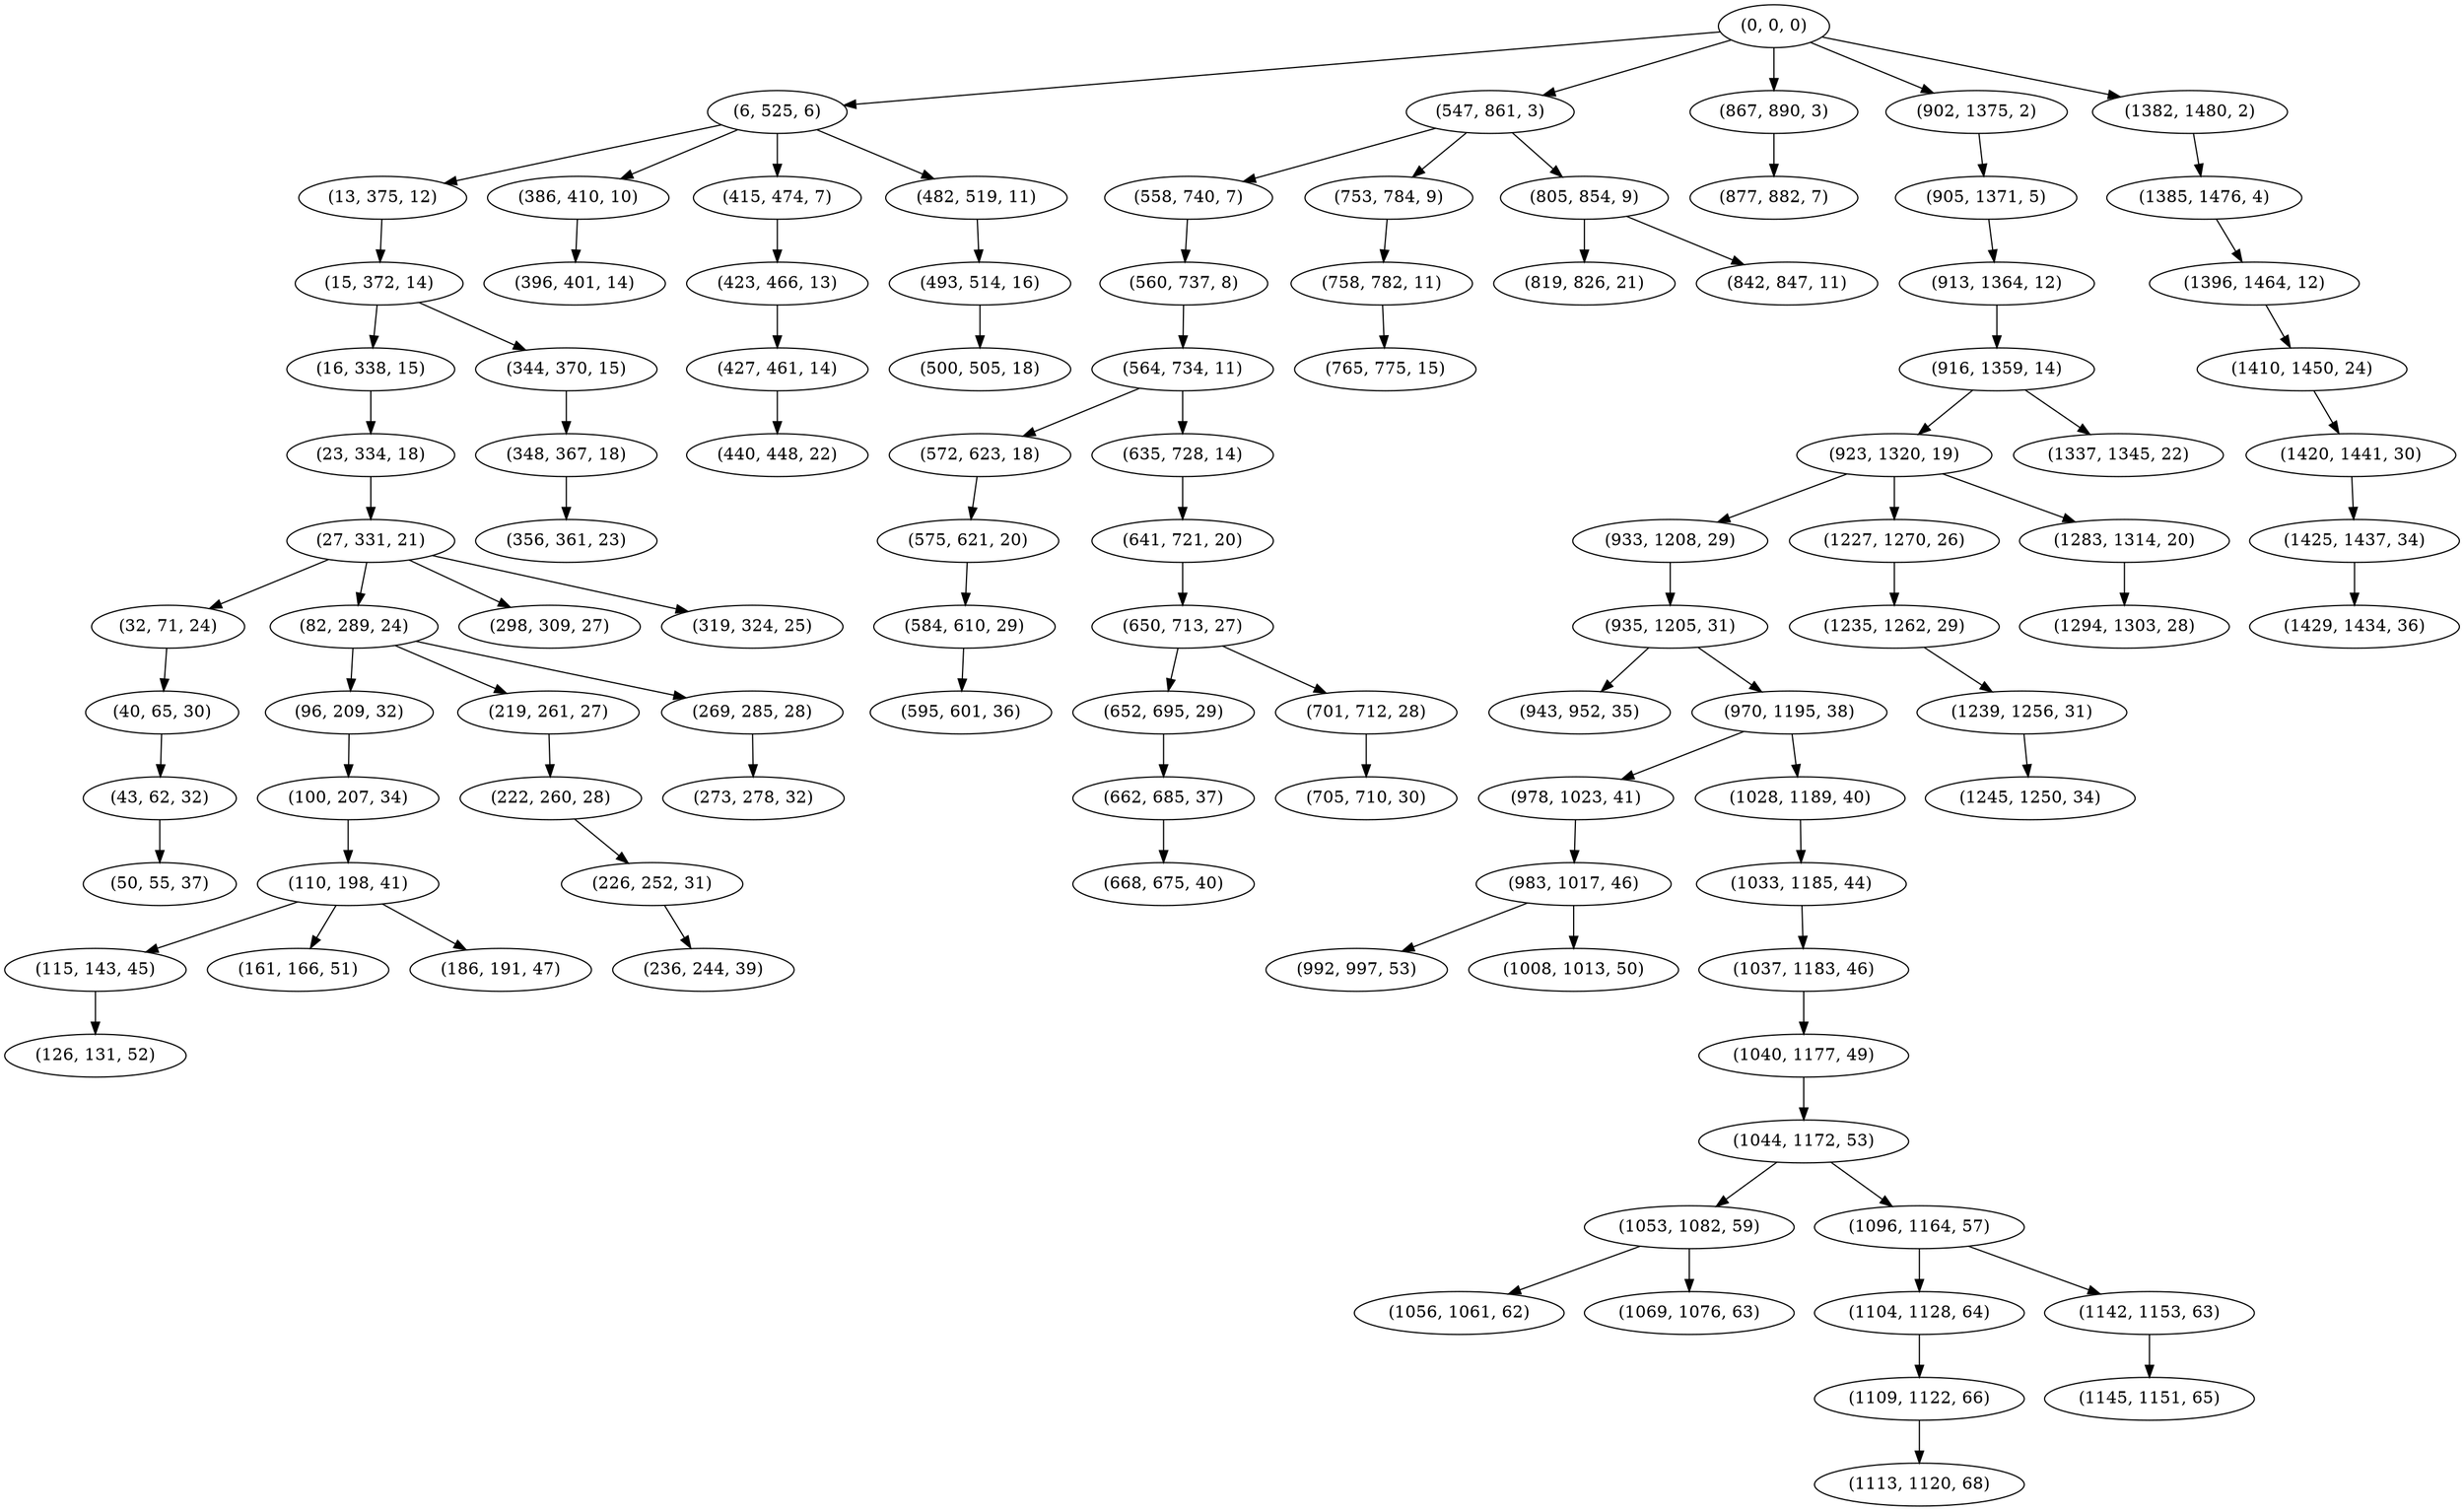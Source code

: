 digraph tree {
    "(0, 0, 0)";
    "(6, 525, 6)";
    "(13, 375, 12)";
    "(15, 372, 14)";
    "(16, 338, 15)";
    "(23, 334, 18)";
    "(27, 331, 21)";
    "(32, 71, 24)";
    "(40, 65, 30)";
    "(43, 62, 32)";
    "(50, 55, 37)";
    "(82, 289, 24)";
    "(96, 209, 32)";
    "(100, 207, 34)";
    "(110, 198, 41)";
    "(115, 143, 45)";
    "(126, 131, 52)";
    "(161, 166, 51)";
    "(186, 191, 47)";
    "(219, 261, 27)";
    "(222, 260, 28)";
    "(226, 252, 31)";
    "(236, 244, 39)";
    "(269, 285, 28)";
    "(273, 278, 32)";
    "(298, 309, 27)";
    "(319, 324, 25)";
    "(344, 370, 15)";
    "(348, 367, 18)";
    "(356, 361, 23)";
    "(386, 410, 10)";
    "(396, 401, 14)";
    "(415, 474, 7)";
    "(423, 466, 13)";
    "(427, 461, 14)";
    "(440, 448, 22)";
    "(482, 519, 11)";
    "(493, 514, 16)";
    "(500, 505, 18)";
    "(547, 861, 3)";
    "(558, 740, 7)";
    "(560, 737, 8)";
    "(564, 734, 11)";
    "(572, 623, 18)";
    "(575, 621, 20)";
    "(584, 610, 29)";
    "(595, 601, 36)";
    "(635, 728, 14)";
    "(641, 721, 20)";
    "(650, 713, 27)";
    "(652, 695, 29)";
    "(662, 685, 37)";
    "(668, 675, 40)";
    "(701, 712, 28)";
    "(705, 710, 30)";
    "(753, 784, 9)";
    "(758, 782, 11)";
    "(765, 775, 15)";
    "(805, 854, 9)";
    "(819, 826, 21)";
    "(842, 847, 11)";
    "(867, 890, 3)";
    "(877, 882, 7)";
    "(902, 1375, 2)";
    "(905, 1371, 5)";
    "(913, 1364, 12)";
    "(916, 1359, 14)";
    "(923, 1320, 19)";
    "(933, 1208, 29)";
    "(935, 1205, 31)";
    "(943, 952, 35)";
    "(970, 1195, 38)";
    "(978, 1023, 41)";
    "(983, 1017, 46)";
    "(992, 997, 53)";
    "(1008, 1013, 50)";
    "(1028, 1189, 40)";
    "(1033, 1185, 44)";
    "(1037, 1183, 46)";
    "(1040, 1177, 49)";
    "(1044, 1172, 53)";
    "(1053, 1082, 59)";
    "(1056, 1061, 62)";
    "(1069, 1076, 63)";
    "(1096, 1164, 57)";
    "(1104, 1128, 64)";
    "(1109, 1122, 66)";
    "(1113, 1120, 68)";
    "(1142, 1153, 63)";
    "(1145, 1151, 65)";
    "(1227, 1270, 26)";
    "(1235, 1262, 29)";
    "(1239, 1256, 31)";
    "(1245, 1250, 34)";
    "(1283, 1314, 20)";
    "(1294, 1303, 28)";
    "(1337, 1345, 22)";
    "(1382, 1480, 2)";
    "(1385, 1476, 4)";
    "(1396, 1464, 12)";
    "(1410, 1450, 24)";
    "(1420, 1441, 30)";
    "(1425, 1437, 34)";
    "(1429, 1434, 36)";
    "(0, 0, 0)" -> "(6, 525, 6)";
    "(0, 0, 0)" -> "(547, 861, 3)";
    "(0, 0, 0)" -> "(867, 890, 3)";
    "(0, 0, 0)" -> "(902, 1375, 2)";
    "(0, 0, 0)" -> "(1382, 1480, 2)";
    "(6, 525, 6)" -> "(13, 375, 12)";
    "(6, 525, 6)" -> "(386, 410, 10)";
    "(6, 525, 6)" -> "(415, 474, 7)";
    "(6, 525, 6)" -> "(482, 519, 11)";
    "(13, 375, 12)" -> "(15, 372, 14)";
    "(15, 372, 14)" -> "(16, 338, 15)";
    "(15, 372, 14)" -> "(344, 370, 15)";
    "(16, 338, 15)" -> "(23, 334, 18)";
    "(23, 334, 18)" -> "(27, 331, 21)";
    "(27, 331, 21)" -> "(32, 71, 24)";
    "(27, 331, 21)" -> "(82, 289, 24)";
    "(27, 331, 21)" -> "(298, 309, 27)";
    "(27, 331, 21)" -> "(319, 324, 25)";
    "(32, 71, 24)" -> "(40, 65, 30)";
    "(40, 65, 30)" -> "(43, 62, 32)";
    "(43, 62, 32)" -> "(50, 55, 37)";
    "(82, 289, 24)" -> "(96, 209, 32)";
    "(82, 289, 24)" -> "(219, 261, 27)";
    "(82, 289, 24)" -> "(269, 285, 28)";
    "(96, 209, 32)" -> "(100, 207, 34)";
    "(100, 207, 34)" -> "(110, 198, 41)";
    "(110, 198, 41)" -> "(115, 143, 45)";
    "(110, 198, 41)" -> "(161, 166, 51)";
    "(110, 198, 41)" -> "(186, 191, 47)";
    "(115, 143, 45)" -> "(126, 131, 52)";
    "(219, 261, 27)" -> "(222, 260, 28)";
    "(222, 260, 28)" -> "(226, 252, 31)";
    "(226, 252, 31)" -> "(236, 244, 39)";
    "(269, 285, 28)" -> "(273, 278, 32)";
    "(344, 370, 15)" -> "(348, 367, 18)";
    "(348, 367, 18)" -> "(356, 361, 23)";
    "(386, 410, 10)" -> "(396, 401, 14)";
    "(415, 474, 7)" -> "(423, 466, 13)";
    "(423, 466, 13)" -> "(427, 461, 14)";
    "(427, 461, 14)" -> "(440, 448, 22)";
    "(482, 519, 11)" -> "(493, 514, 16)";
    "(493, 514, 16)" -> "(500, 505, 18)";
    "(547, 861, 3)" -> "(558, 740, 7)";
    "(547, 861, 3)" -> "(753, 784, 9)";
    "(547, 861, 3)" -> "(805, 854, 9)";
    "(558, 740, 7)" -> "(560, 737, 8)";
    "(560, 737, 8)" -> "(564, 734, 11)";
    "(564, 734, 11)" -> "(572, 623, 18)";
    "(564, 734, 11)" -> "(635, 728, 14)";
    "(572, 623, 18)" -> "(575, 621, 20)";
    "(575, 621, 20)" -> "(584, 610, 29)";
    "(584, 610, 29)" -> "(595, 601, 36)";
    "(635, 728, 14)" -> "(641, 721, 20)";
    "(641, 721, 20)" -> "(650, 713, 27)";
    "(650, 713, 27)" -> "(652, 695, 29)";
    "(650, 713, 27)" -> "(701, 712, 28)";
    "(652, 695, 29)" -> "(662, 685, 37)";
    "(662, 685, 37)" -> "(668, 675, 40)";
    "(701, 712, 28)" -> "(705, 710, 30)";
    "(753, 784, 9)" -> "(758, 782, 11)";
    "(758, 782, 11)" -> "(765, 775, 15)";
    "(805, 854, 9)" -> "(819, 826, 21)";
    "(805, 854, 9)" -> "(842, 847, 11)";
    "(867, 890, 3)" -> "(877, 882, 7)";
    "(902, 1375, 2)" -> "(905, 1371, 5)";
    "(905, 1371, 5)" -> "(913, 1364, 12)";
    "(913, 1364, 12)" -> "(916, 1359, 14)";
    "(916, 1359, 14)" -> "(923, 1320, 19)";
    "(916, 1359, 14)" -> "(1337, 1345, 22)";
    "(923, 1320, 19)" -> "(933, 1208, 29)";
    "(923, 1320, 19)" -> "(1227, 1270, 26)";
    "(923, 1320, 19)" -> "(1283, 1314, 20)";
    "(933, 1208, 29)" -> "(935, 1205, 31)";
    "(935, 1205, 31)" -> "(943, 952, 35)";
    "(935, 1205, 31)" -> "(970, 1195, 38)";
    "(970, 1195, 38)" -> "(978, 1023, 41)";
    "(970, 1195, 38)" -> "(1028, 1189, 40)";
    "(978, 1023, 41)" -> "(983, 1017, 46)";
    "(983, 1017, 46)" -> "(992, 997, 53)";
    "(983, 1017, 46)" -> "(1008, 1013, 50)";
    "(1028, 1189, 40)" -> "(1033, 1185, 44)";
    "(1033, 1185, 44)" -> "(1037, 1183, 46)";
    "(1037, 1183, 46)" -> "(1040, 1177, 49)";
    "(1040, 1177, 49)" -> "(1044, 1172, 53)";
    "(1044, 1172, 53)" -> "(1053, 1082, 59)";
    "(1044, 1172, 53)" -> "(1096, 1164, 57)";
    "(1053, 1082, 59)" -> "(1056, 1061, 62)";
    "(1053, 1082, 59)" -> "(1069, 1076, 63)";
    "(1096, 1164, 57)" -> "(1104, 1128, 64)";
    "(1096, 1164, 57)" -> "(1142, 1153, 63)";
    "(1104, 1128, 64)" -> "(1109, 1122, 66)";
    "(1109, 1122, 66)" -> "(1113, 1120, 68)";
    "(1142, 1153, 63)" -> "(1145, 1151, 65)";
    "(1227, 1270, 26)" -> "(1235, 1262, 29)";
    "(1235, 1262, 29)" -> "(1239, 1256, 31)";
    "(1239, 1256, 31)" -> "(1245, 1250, 34)";
    "(1283, 1314, 20)" -> "(1294, 1303, 28)";
    "(1382, 1480, 2)" -> "(1385, 1476, 4)";
    "(1385, 1476, 4)" -> "(1396, 1464, 12)";
    "(1396, 1464, 12)" -> "(1410, 1450, 24)";
    "(1410, 1450, 24)" -> "(1420, 1441, 30)";
    "(1420, 1441, 30)" -> "(1425, 1437, 34)";
    "(1425, 1437, 34)" -> "(1429, 1434, 36)";
}
